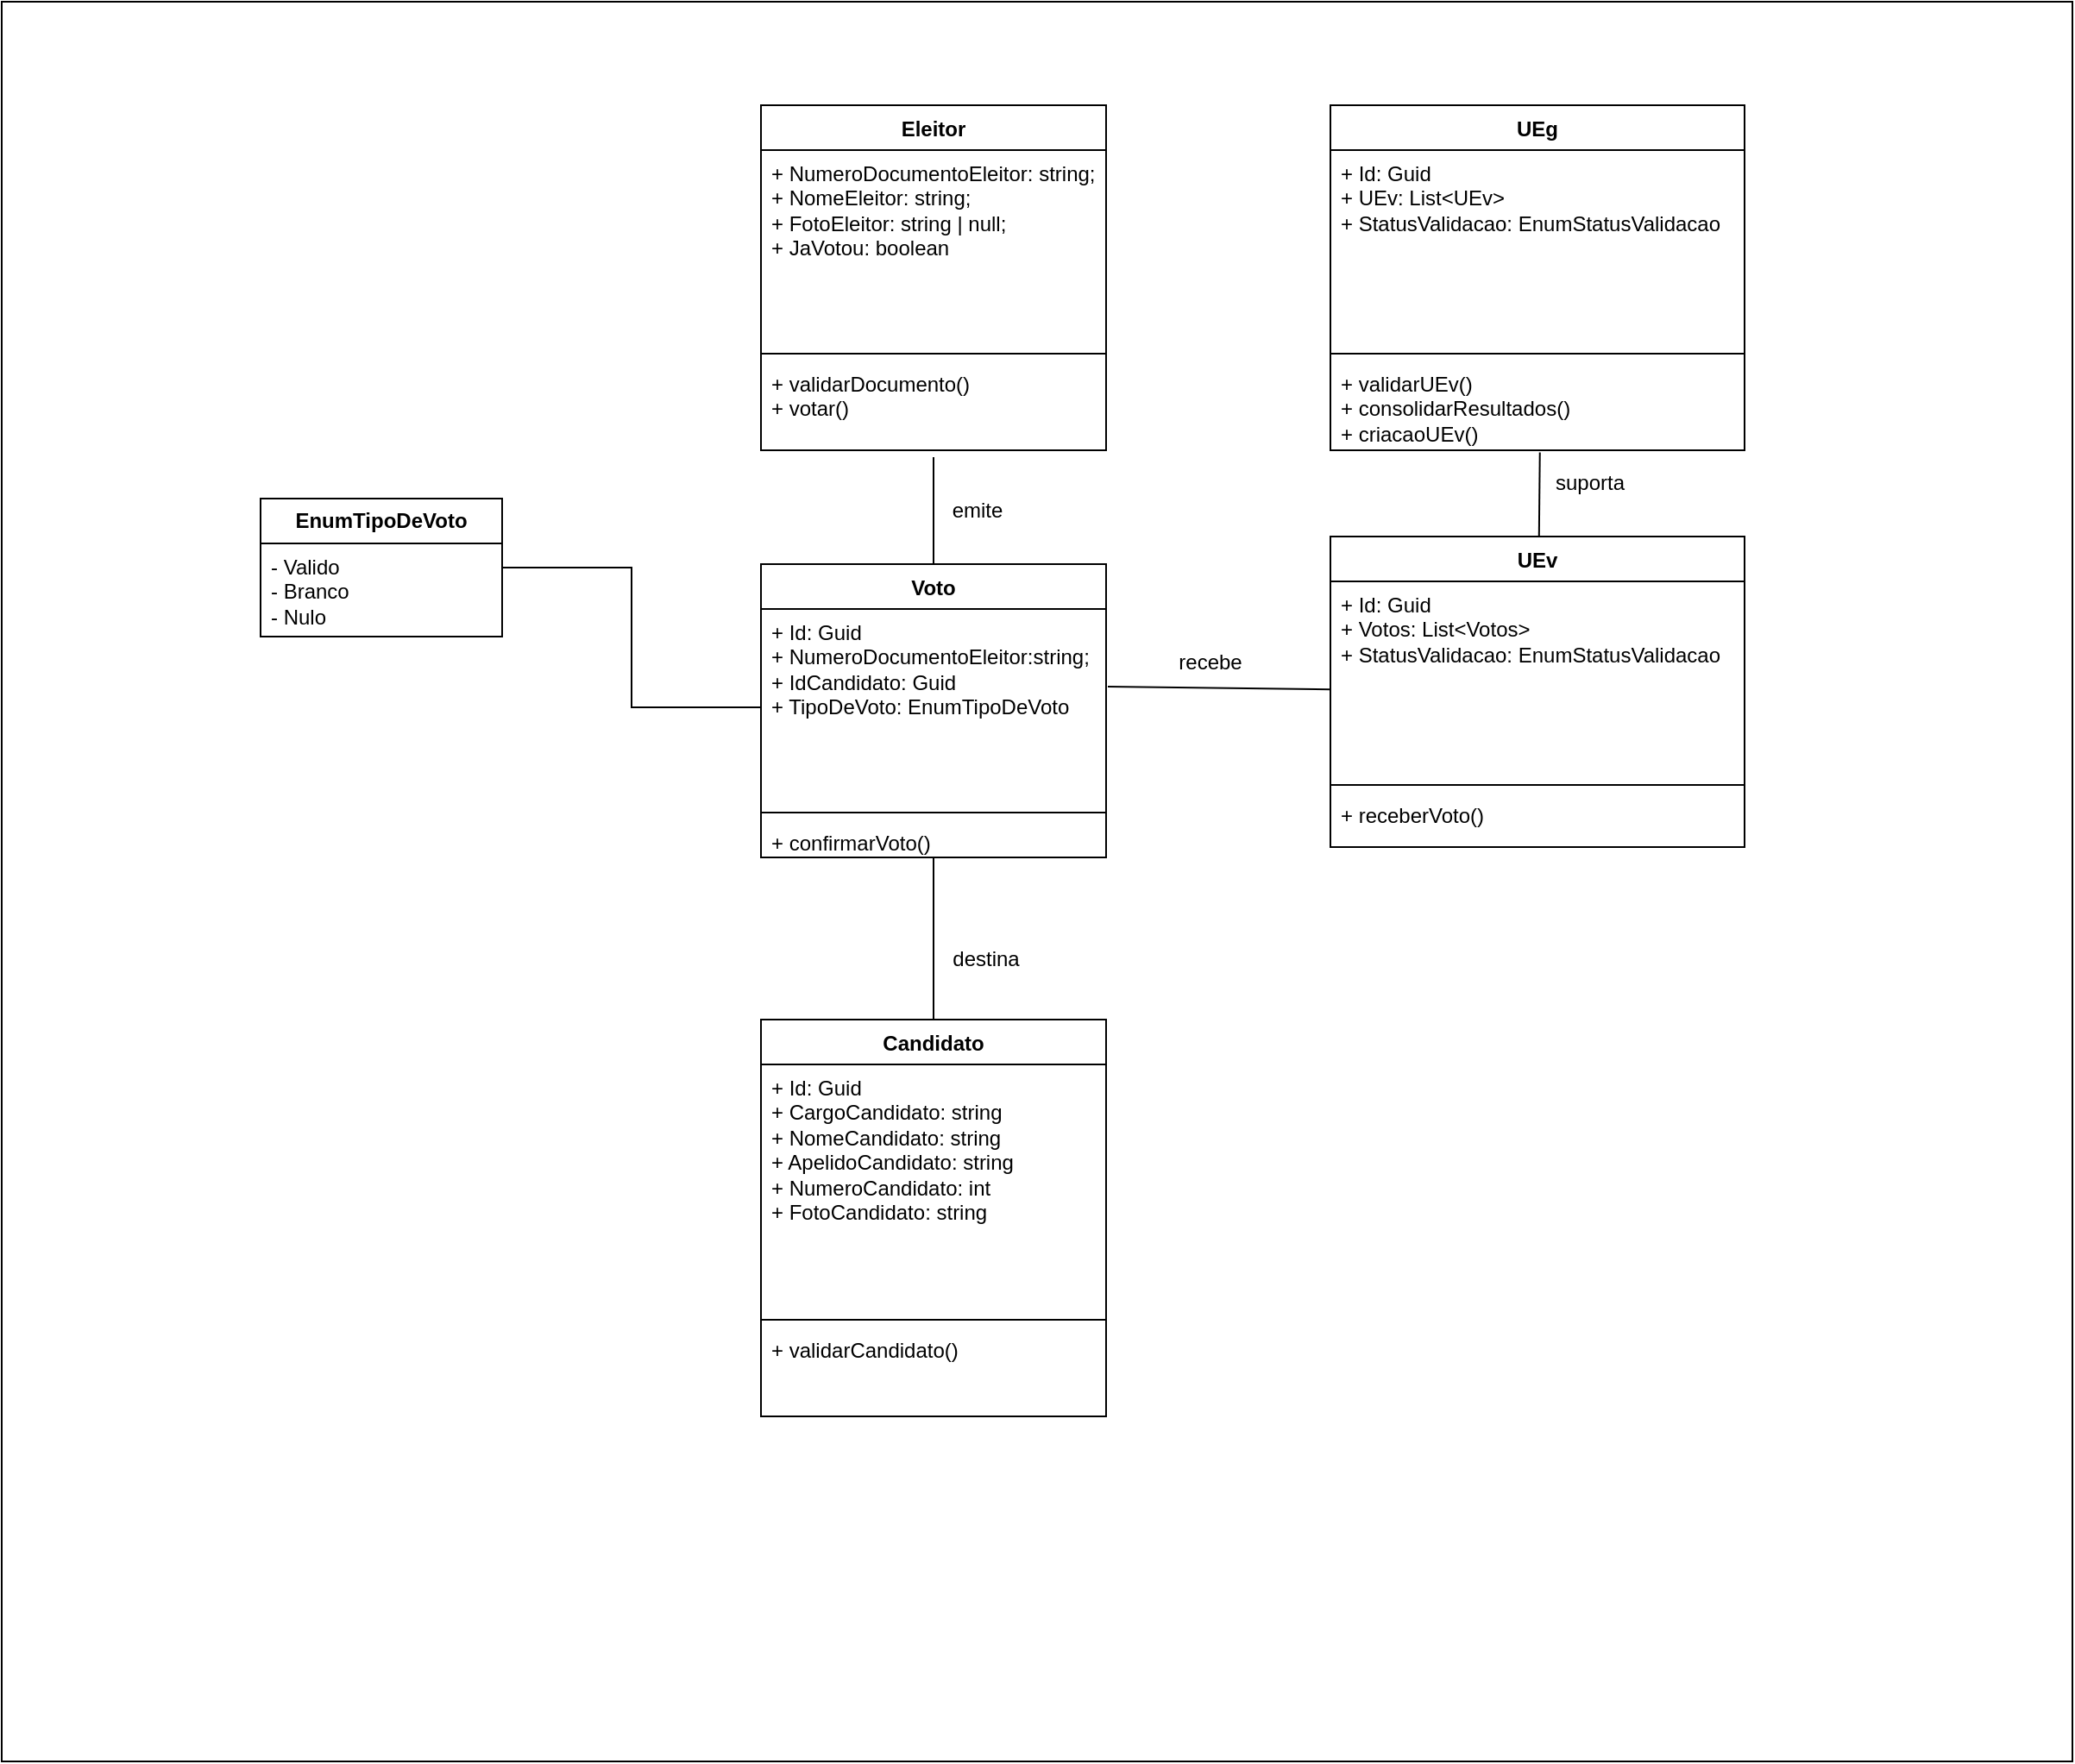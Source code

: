 <mxfile version="28.2.0">
  <diagram name="Página-1" id="Q3KTrH_Cg-qdvFPdpqpn">
    <mxGraphModel dx="1148" dy="525" grid="1" gridSize="10" guides="1" tooltips="1" connect="1" arrows="1" fold="1" page="1" pageScale="1" pageWidth="827" pageHeight="1169" math="0" shadow="0">
      <root>
        <mxCell id="0" />
        <mxCell id="1" parent="0" />
        <mxCell id="rQs6UbDkeaH8BetyPs_s-1" value="" style="rounded=0;whiteSpace=wrap;html=1;" vertex="1" parent="1">
          <mxGeometry width="1200" height="1020" as="geometry" />
        </mxCell>
        <mxCell id="rQs6UbDkeaH8BetyPs_s-2" value="Eleitor" style="swimlane;fontStyle=1;align=center;verticalAlign=top;childLayout=stackLayout;horizontal=1;startSize=26;horizontalStack=0;resizeParent=1;resizeParentMax=0;resizeLast=0;collapsible=1;marginBottom=0;whiteSpace=wrap;html=1;" vertex="1" parent="1">
          <mxGeometry x="440" y="60" width="200" height="200" as="geometry" />
        </mxCell>
        <mxCell id="rQs6UbDkeaH8BetyPs_s-3" value="+ NumeroDocumentoEleitor: string;&lt;div&gt;+ NomeEleitor: string;&lt;/div&gt;&lt;div&gt;+ FotoEleitor: string | null;&lt;/div&gt;&lt;div&gt;+ JaVotou: boolean&lt;/div&gt;" style="text;strokeColor=none;fillColor=none;align=left;verticalAlign=top;spacingLeft=4;spacingRight=4;overflow=hidden;rotatable=0;points=[[0,0.5],[1,0.5]];portConstraint=eastwest;whiteSpace=wrap;html=1;" vertex="1" parent="rQs6UbDkeaH8BetyPs_s-2">
          <mxGeometry y="26" width="200" height="114" as="geometry" />
        </mxCell>
        <mxCell id="rQs6UbDkeaH8BetyPs_s-4" value="" style="line;strokeWidth=1;fillColor=none;align=left;verticalAlign=middle;spacingTop=-1;spacingLeft=3;spacingRight=3;rotatable=0;labelPosition=right;points=[];portConstraint=eastwest;strokeColor=inherit;" vertex="1" parent="rQs6UbDkeaH8BetyPs_s-2">
          <mxGeometry y="140" width="200" height="8" as="geometry" />
        </mxCell>
        <mxCell id="rQs6UbDkeaH8BetyPs_s-5" value="+ validarDocumento()&lt;div&gt;+ votar()&lt;/div&gt;" style="text;strokeColor=none;fillColor=none;align=left;verticalAlign=top;spacingLeft=4;spacingRight=4;overflow=hidden;rotatable=0;points=[[0,0.5],[1,0.5]];portConstraint=eastwest;whiteSpace=wrap;html=1;" vertex="1" parent="rQs6UbDkeaH8BetyPs_s-2">
          <mxGeometry y="148" width="200" height="52" as="geometry" />
        </mxCell>
        <mxCell id="rQs6UbDkeaH8BetyPs_s-6" value="UEv" style="swimlane;fontStyle=1;align=center;verticalAlign=top;childLayout=stackLayout;horizontal=1;startSize=26;horizontalStack=0;resizeParent=1;resizeParentMax=0;resizeLast=0;collapsible=1;marginBottom=0;whiteSpace=wrap;html=1;" vertex="1" parent="1">
          <mxGeometry x="770" y="310" width="240" height="180" as="geometry" />
        </mxCell>
        <mxCell id="rQs6UbDkeaH8BetyPs_s-7" value="+ Id: Guid&lt;div&gt;+ Votos: List&amp;lt;Votos&amp;gt;&lt;br&gt;&lt;div&gt;+ StatusValidacao: EnumStatusValidacao&lt;/div&gt;&lt;/div&gt;&lt;div&gt;&lt;br&gt;&lt;/div&gt;" style="text;strokeColor=none;fillColor=none;align=left;verticalAlign=top;spacingLeft=4;spacingRight=4;overflow=hidden;rotatable=0;points=[[0,0.5],[1,0.5]];portConstraint=eastwest;whiteSpace=wrap;html=1;" vertex="1" parent="rQs6UbDkeaH8BetyPs_s-6">
          <mxGeometry y="26" width="240" height="114" as="geometry" />
        </mxCell>
        <mxCell id="rQs6UbDkeaH8BetyPs_s-8" value="" style="line;strokeWidth=1;fillColor=none;align=left;verticalAlign=middle;spacingTop=-1;spacingLeft=3;spacingRight=3;rotatable=0;labelPosition=right;points=[];portConstraint=eastwest;strokeColor=inherit;" vertex="1" parent="rQs6UbDkeaH8BetyPs_s-6">
          <mxGeometry y="140" width="240" height="8" as="geometry" />
        </mxCell>
        <mxCell id="rQs6UbDkeaH8BetyPs_s-9" value="+&amp;nbsp;receberVoto()" style="text;strokeColor=none;fillColor=none;align=left;verticalAlign=top;spacingLeft=4;spacingRight=4;overflow=hidden;rotatable=0;points=[[0,0.5],[1,0.5]];portConstraint=eastwest;whiteSpace=wrap;html=1;" vertex="1" parent="rQs6UbDkeaH8BetyPs_s-6">
          <mxGeometry y="148" width="240" height="32" as="geometry" />
        </mxCell>
        <mxCell id="rQs6UbDkeaH8BetyPs_s-10" value="" style="rounded=0;orthogonalLoop=1;jettySize=auto;html=1;entryX=0.5;entryY=0;entryDx=0;entryDy=0;endArrow=none;endFill=0;" edge="1" parent="1" source="rQs6UbDkeaH8BetyPs_s-11" target="rQs6UbDkeaH8BetyPs_s-29">
          <mxGeometry relative="1" as="geometry" />
        </mxCell>
        <mxCell id="rQs6UbDkeaH8BetyPs_s-11" value="Voto" style="swimlane;fontStyle=1;align=center;verticalAlign=top;childLayout=stackLayout;horizontal=1;startSize=26;horizontalStack=0;resizeParent=1;resizeParentMax=0;resizeLast=0;collapsible=1;marginBottom=0;whiteSpace=wrap;html=1;" vertex="1" parent="1">
          <mxGeometry x="440" y="326" width="200" height="170" as="geometry" />
        </mxCell>
        <mxCell id="rQs6UbDkeaH8BetyPs_s-12" value="+ Id: Guid&lt;div&gt;+ NumeroDocumentoEleitor:string;&lt;/div&gt;&lt;div&gt;+ IdCandidato: Guid&lt;/div&gt;&lt;div&gt;+ TipoDeVoto: EnumTipoDeVoto&lt;/div&gt;" style="text;strokeColor=none;fillColor=none;align=left;verticalAlign=top;spacingLeft=4;spacingRight=4;overflow=hidden;rotatable=0;points=[[0,0.5],[1,0.5]];portConstraint=eastwest;whiteSpace=wrap;html=1;" vertex="1" parent="rQs6UbDkeaH8BetyPs_s-11">
          <mxGeometry y="26" width="200" height="114" as="geometry" />
        </mxCell>
        <mxCell id="rQs6UbDkeaH8BetyPs_s-13" value="" style="line;strokeWidth=1;fillColor=none;align=left;verticalAlign=middle;spacingTop=-1;spacingLeft=3;spacingRight=3;rotatable=0;labelPosition=right;points=[];portConstraint=eastwest;strokeColor=inherit;" vertex="1" parent="rQs6UbDkeaH8BetyPs_s-11">
          <mxGeometry y="140" width="200" height="8" as="geometry" />
        </mxCell>
        <mxCell id="rQs6UbDkeaH8BetyPs_s-14" value="+ confirmarVoto()" style="text;strokeColor=none;fillColor=none;align=left;verticalAlign=top;spacingLeft=4;spacingRight=4;overflow=hidden;rotatable=0;points=[[0,0.5],[1,0.5]];portConstraint=eastwest;whiteSpace=wrap;html=1;" vertex="1" parent="rQs6UbDkeaH8BetyPs_s-11">
          <mxGeometry y="148" width="200" height="22" as="geometry" />
        </mxCell>
        <mxCell id="rQs6UbDkeaH8BetyPs_s-15" value="" style="endArrow=none;html=1;rounded=0;" edge="1" parent="1" source="rQs6UbDkeaH8BetyPs_s-11">
          <mxGeometry width="50" height="50" relative="1" as="geometry">
            <mxPoint x="530" y="374" as="sourcePoint" />
            <mxPoint x="540" y="264" as="targetPoint" />
          </mxGeometry>
        </mxCell>
        <mxCell id="rQs6UbDkeaH8BetyPs_s-16" value="suporta" style="text;html=1;align=center;verticalAlign=middle;resizable=0;points=[];autosize=1;strokeColor=none;fillColor=none;" vertex="1" parent="1">
          <mxGeometry x="890" y="264" width="60" height="30" as="geometry" />
        </mxCell>
        <mxCell id="rQs6UbDkeaH8BetyPs_s-17" style="rounded=0;orthogonalLoop=1;jettySize=auto;html=1;entryX=1.005;entryY=0.395;entryDx=0;entryDy=0;entryPerimeter=0;endArrow=none;endFill=0;" edge="1" parent="1" source="rQs6UbDkeaH8BetyPs_s-6" target="rQs6UbDkeaH8BetyPs_s-12">
          <mxGeometry relative="1" as="geometry" />
        </mxCell>
        <mxCell id="rQs6UbDkeaH8BetyPs_s-18" value="recebe" style="text;html=1;align=center;verticalAlign=middle;resizable=0;points=[];autosize=1;strokeColor=none;fillColor=none;" vertex="1" parent="1">
          <mxGeometry x="670" y="368" width="60" height="30" as="geometry" />
        </mxCell>
        <mxCell id="rQs6UbDkeaH8BetyPs_s-19" style="edgeStyle=orthogonalEdgeStyle;rounded=0;orthogonalLoop=1;jettySize=auto;html=1;entryX=0;entryY=0.5;entryDx=0;entryDy=0;strokeColor=default;curved=0;endArrow=none;endFill=0;" edge="1" parent="1" source="rQs6UbDkeaH8BetyPs_s-20" target="rQs6UbDkeaH8BetyPs_s-12">
          <mxGeometry relative="1" as="geometry" />
        </mxCell>
        <mxCell id="rQs6UbDkeaH8BetyPs_s-20" value="&lt;span style=&quot;font-weight: 700;&quot;&gt;EnumTipoDeVoto&lt;/span&gt;" style="swimlane;fontStyle=0;childLayout=stackLayout;horizontal=1;startSize=26;fillColor=none;horizontalStack=0;resizeParent=1;resizeParentMax=0;resizeLast=0;collapsible=1;marginBottom=0;whiteSpace=wrap;html=1;" vertex="1" parent="1">
          <mxGeometry x="150" y="288" width="140" height="80" as="geometry" />
        </mxCell>
        <mxCell id="rQs6UbDkeaH8BetyPs_s-21" value="&lt;div&gt;- Valido&lt;/div&gt;- Branco&lt;div&gt;- Nulo&lt;/div&gt;" style="text;strokeColor=none;fillColor=none;align=left;verticalAlign=top;spacingLeft=4;spacingRight=4;overflow=hidden;rotatable=0;points=[[0,0.5],[1,0.5]];portConstraint=eastwest;whiteSpace=wrap;html=1;" vertex="1" parent="rQs6UbDkeaH8BetyPs_s-20">
          <mxGeometry y="26" width="140" height="54" as="geometry" />
        </mxCell>
        <mxCell id="rQs6UbDkeaH8BetyPs_s-22" value="UEg" style="swimlane;fontStyle=1;align=center;verticalAlign=top;childLayout=stackLayout;horizontal=1;startSize=26;horizontalStack=0;resizeParent=1;resizeParentMax=0;resizeLast=0;collapsible=1;marginBottom=0;whiteSpace=wrap;html=1;" vertex="1" parent="1">
          <mxGeometry x="770" y="60" width="240" height="200" as="geometry" />
        </mxCell>
        <mxCell id="rQs6UbDkeaH8BetyPs_s-23" value="&lt;div&gt;+ Id: Guid&lt;div&gt;+ UEv: List&amp;lt;UEv&amp;gt;&lt;br&gt;&lt;div&gt;+ StatusValidacao: EnumStatusValidacao&lt;/div&gt;&lt;/div&gt;&lt;/div&gt;" style="text;strokeColor=none;fillColor=none;align=left;verticalAlign=top;spacingLeft=4;spacingRight=4;overflow=hidden;rotatable=0;points=[[0,0.5],[1,0.5]];portConstraint=eastwest;whiteSpace=wrap;html=1;" vertex="1" parent="rQs6UbDkeaH8BetyPs_s-22">
          <mxGeometry y="26" width="240" height="114" as="geometry" />
        </mxCell>
        <mxCell id="rQs6UbDkeaH8BetyPs_s-24" value="" style="line;strokeWidth=1;fillColor=none;align=left;verticalAlign=middle;spacingTop=-1;spacingLeft=3;spacingRight=3;rotatable=0;labelPosition=right;points=[];portConstraint=eastwest;strokeColor=inherit;" vertex="1" parent="rQs6UbDkeaH8BetyPs_s-22">
          <mxGeometry y="140" width="240" height="8" as="geometry" />
        </mxCell>
        <mxCell id="rQs6UbDkeaH8BetyPs_s-25" value="+ validarUEv()&lt;div&gt;+&amp;nbsp;consolidarResultados()&lt;/div&gt;&lt;div&gt;+ criacaoUEv()&lt;/div&gt;" style="text;strokeColor=none;fillColor=none;align=left;verticalAlign=top;spacingLeft=4;spacingRight=4;overflow=hidden;rotatable=0;points=[[0,0.5],[1,0.5]];portConstraint=eastwest;whiteSpace=wrap;html=1;" vertex="1" parent="rQs6UbDkeaH8BetyPs_s-22">
          <mxGeometry y="148" width="240" height="52" as="geometry" />
        </mxCell>
        <mxCell id="rQs6UbDkeaH8BetyPs_s-26" style="rounded=0;orthogonalLoop=1;jettySize=auto;html=1;entryX=0.023;entryY=-0.092;entryDx=0;entryDy=0;entryPerimeter=0;endArrow=none;endFill=0;" edge="1" parent="1" source="rQs6UbDkeaH8BetyPs_s-6" target="rQs6UbDkeaH8BetyPs_s-16">
          <mxGeometry relative="1" as="geometry" />
        </mxCell>
        <mxCell id="rQs6UbDkeaH8BetyPs_s-27" value="emite" style="text;html=1;align=center;verticalAlign=middle;resizable=0;points=[];autosize=1;strokeColor=none;fillColor=none;" vertex="1" parent="1">
          <mxGeometry x="540" y="280" width="50" height="30" as="geometry" />
        </mxCell>
        <mxCell id="rQs6UbDkeaH8BetyPs_s-28" value="destina" style="text;html=1;align=center;verticalAlign=middle;resizable=0;points=[];autosize=1;strokeColor=none;fillColor=none;" vertex="1" parent="1">
          <mxGeometry x="540" y="540" width="60" height="30" as="geometry" />
        </mxCell>
        <mxCell id="rQs6UbDkeaH8BetyPs_s-29" value="Candidato" style="swimlane;fontStyle=1;align=center;verticalAlign=top;childLayout=stackLayout;horizontal=1;startSize=26;horizontalStack=0;resizeParent=1;resizeParentMax=0;resizeLast=0;collapsible=1;marginBottom=0;whiteSpace=wrap;html=1;" vertex="1" parent="1">
          <mxGeometry x="440" y="590" width="200" height="230" as="geometry" />
        </mxCell>
        <mxCell id="rQs6UbDkeaH8BetyPs_s-30" value="+ Id: Guid&lt;div&gt;+ Cargo&lt;span style=&quot;background-color: transparent; color: light-dark(rgb(0, 0, 0), rgb(255, 255, 255));&quot;&gt;Candidato&lt;/span&gt;&lt;span style=&quot;background-color: transparent; color: light-dark(rgb(0, 0, 0), rgb(255, 255, 255));&quot;&gt;: string&lt;/span&gt;&lt;/div&gt;&lt;div&gt;+ Nome&lt;span style=&quot;background-color: transparent; color: light-dark(rgb(0, 0, 0), rgb(255, 255, 255));&quot;&gt;Candidato&lt;/span&gt;&lt;span style=&quot;background-color: transparent; color: light-dark(rgb(0, 0, 0), rgb(255, 255, 255));&quot;&gt;: string&lt;/span&gt;&lt;/div&gt;&lt;div&gt;+ Apelido&lt;span style=&quot;background-color: transparent; color: light-dark(rgb(0, 0, 0), rgb(255, 255, 255));&quot;&gt;Candidato&lt;/span&gt;&lt;span style=&quot;background-color: transparent; color: light-dark(rgb(0, 0, 0), rgb(255, 255, 255));&quot;&gt;: string&lt;/span&gt;&lt;/div&gt;&lt;div&gt;+ Numero&lt;span style=&quot;background-color: transparent; color: light-dark(rgb(0, 0, 0), rgb(255, 255, 255));&quot;&gt;Candidato&lt;/span&gt;&lt;span style=&quot;background-color: transparent; color: light-dark(rgb(0, 0, 0), rgb(255, 255, 255));&quot;&gt;: int&lt;/span&gt;&lt;/div&gt;&lt;div&gt;+ FotoCandidato: string&lt;/div&gt;" style="text;strokeColor=none;fillColor=none;align=left;verticalAlign=top;spacingLeft=4;spacingRight=4;overflow=hidden;rotatable=0;points=[[0,0.5],[1,0.5]];portConstraint=eastwest;whiteSpace=wrap;html=1;" vertex="1" parent="rQs6UbDkeaH8BetyPs_s-29">
          <mxGeometry y="26" width="200" height="144" as="geometry" />
        </mxCell>
        <mxCell id="rQs6UbDkeaH8BetyPs_s-31" value="" style="line;strokeWidth=1;fillColor=none;align=left;verticalAlign=middle;spacingTop=-1;spacingLeft=3;spacingRight=3;rotatable=0;labelPosition=right;points=[];portConstraint=eastwest;strokeColor=inherit;" vertex="1" parent="rQs6UbDkeaH8BetyPs_s-29">
          <mxGeometry y="170" width="200" height="8" as="geometry" />
        </mxCell>
        <mxCell id="rQs6UbDkeaH8BetyPs_s-32" value="+ validarCandidato()" style="text;strokeColor=none;fillColor=none;align=left;verticalAlign=top;spacingLeft=4;spacingRight=4;overflow=hidden;rotatable=0;points=[[0,0.5],[1,0.5]];portConstraint=eastwest;whiteSpace=wrap;html=1;" vertex="1" parent="rQs6UbDkeaH8BetyPs_s-29">
          <mxGeometry y="178" width="200" height="52" as="geometry" />
        </mxCell>
      </root>
    </mxGraphModel>
  </diagram>
</mxfile>
